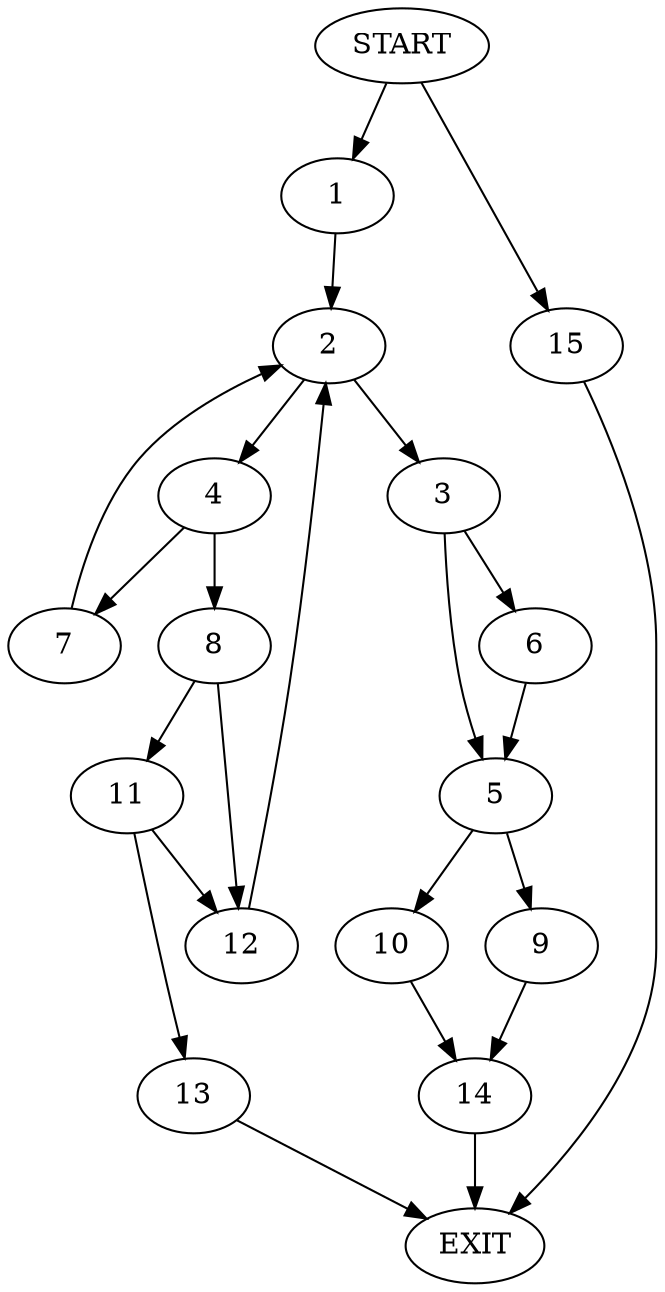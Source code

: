 digraph {
0 [label="START"]
16 [label="EXIT"]
0 -> 1
1 -> 2
2 -> 3
2 -> 4
3 -> 5
3 -> 6
4 -> 7
4 -> 8
5 -> 9
5 -> 10
6 -> 5
7 -> 2
8 -> 11
8 -> 12
11 -> 12
11 -> 13
12 -> 2
13 -> 16
10 -> 14
9 -> 14
14 -> 16
0 -> 15
15 -> 16
}
